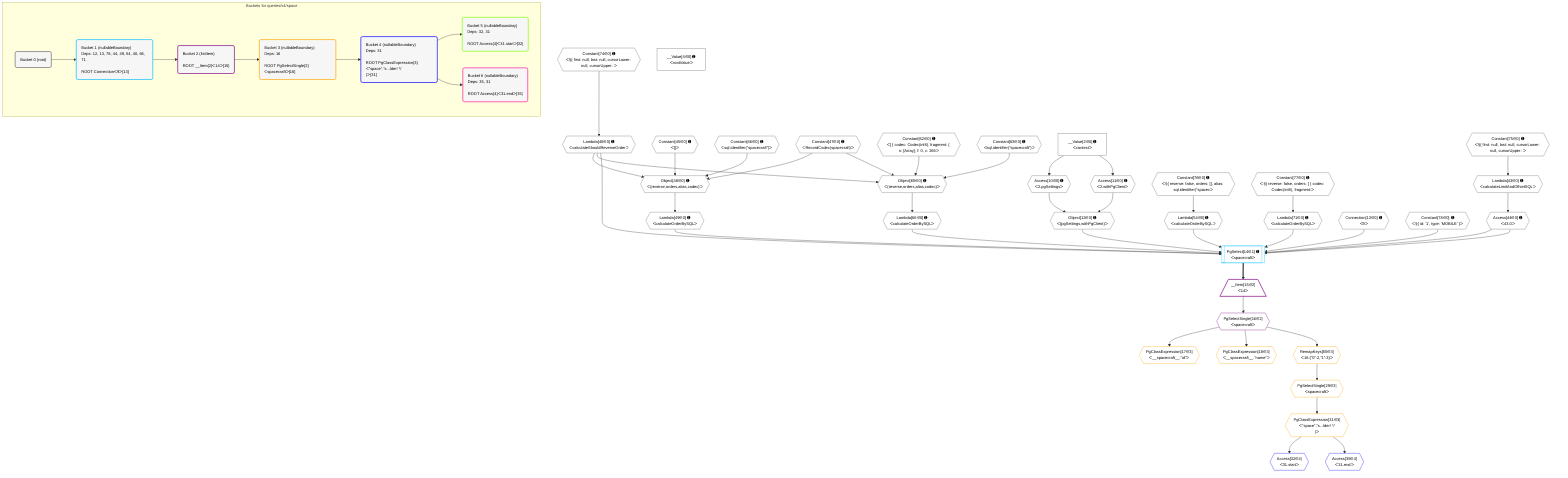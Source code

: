 %%{init: {'themeVariables': { 'fontSize': '12px'}}}%%
graph TD
    classDef path fill:#eee,stroke:#000,color:#000
    classDef plan fill:#fff,stroke-width:1px,color:#000
    classDef itemplan fill:#fff,stroke-width:2px,color:#000
    classDef unbatchedplan fill:#dff,stroke-width:1px,color:#000
    classDef sideeffectplan fill:#fcc,stroke-width:2px,color:#000
    classDef bucket fill:#f6f6f6,color:#000,stroke-width:2px,text-align:left


    %% plan dependencies
    Object48{{"Object[48∈0] ➊<br />ᐸ{reverse,orders,alias,codec}ᐳ"}}:::plan
    Lambda40{{"Lambda[40∈0] ➊<br />ᐸcalculateShouldReverseOrderᐳ"}}:::plan
    Constant45{{"Constant[45∈0] ➊<br />ᐸ[]ᐳ"}}:::plan
    Constant46{{"Constant[46∈0] ➊<br />ᐸsql.identifier(”spacecraft”)ᐳ"}}:::plan
    Constant47{{"Constant[47∈0] ➊<br />ᐸRecordCodec(spacecraft)ᐳ"}}:::plan
    Lambda40 & Constant45 & Constant46 & Constant47 --> Object48
    Object65{{"Object[65∈0] ➊<br />ᐸ{reverse,orders,alias,codec}ᐳ"}}:::plan
    Constant62{{"Constant[62∈0] ➊<br />ᐸ[ { codec: Codec(int8), fragment: { n: [Array], f: 0, c: 266ᐳ"}}:::plan
    Constant63{{"Constant[63∈0] ➊<br />ᐸsql.identifier(”spacecraft”)ᐳ"}}:::plan
    Lambda40 & Constant62 & Constant63 & Constant47 --> Object65
    Object12{{"Object[12∈0] ➊<br />ᐸ{pgSettings,withPgClient}ᐳ"}}:::plan
    Access10{{"Access[10∈0] ➊<br />ᐸ2.pgSettingsᐳ"}}:::plan
    Access11{{"Access[11∈0] ➊<br />ᐸ2.withPgClientᐳ"}}:::plan
    Access10 & Access11 --> Object12
    __Value2["__Value[2∈0] ➊<br />ᐸcontextᐳ"]:::plan
    __Value2 --> Access10
    __Value2 --> Access11
    Constant74{{"Constant[74∈0] ➊<br />ᐸ§{ first: null, last: null, cursorLower: null, cursorUpper: ᐳ"}}:::plan
    Constant74 --> Lambda40
    Lambda43{{"Lambda[43∈0] ➊<br />ᐸcalculateLimitAndOffsetSQLᐳ"}}:::plan
    Constant75{{"Constant[75∈0] ➊<br />ᐸ§{ first: null, last: null, cursorLower: null, cursorUpper: ᐳ"}}:::plan
    Constant75 --> Lambda43
    Access44{{"Access[44∈0] ➊<br />ᐸ43.0ᐳ"}}:::plan
    Lambda43 --> Access44
    Lambda49{{"Lambda[49∈0] ➊<br />ᐸcalculateOrderBySQLᐳ"}}:::plan
    Object48 --> Lambda49
    Lambda54{{"Lambda[54∈0] ➊<br />ᐸcalculateOrderBySQLᐳ"}}:::plan
    Constant76{{"Constant[76∈0] ➊<br />ᐸ§{ reverse: false, orders: [], alias: sql.identifier(”spacecᐳ"}}:::plan
    Constant76 --> Lambda54
    Lambda66{{"Lambda[66∈0] ➊<br />ᐸcalculateOrderBySQLᐳ"}}:::plan
    Object65 --> Lambda66
    Lambda71{{"Lambda[71∈0] ➊<br />ᐸcalculateOrderBySQLᐳ"}}:::plan
    Constant77{{"Constant[77∈0] ➊<br />ᐸ§{ reverse: false, orders: [ { codec: Codec(int8), fragment:ᐳ"}}:::plan
    Constant77 --> Lambda71
    __Value4["__Value[4∈0] ➊<br />ᐸrootValueᐳ"]:::plan
    Connection13{{"Connection[13∈0] ➊<br />ᐸ9ᐳ"}}:::plan
    Constant78{{"Constant[78∈0] ➊<br />ᐸ§{ id: '1', type: 'MOBILE' }ᐳ"}}:::plan
    PgSelect14[["PgSelect[14∈1] ➊<br />ᐸspacecraftᐳ"]]:::plan
    Object12 & Connection13 & Constant78 & Access44 & Lambda49 & Lambda54 & Lambda40 & Access44 & Lambda66 & Lambda71 --> PgSelect14
    __Item15[/"__Item[15∈2]<br />ᐸ14ᐳ"\]:::itemplan
    PgSelect14 ==> __Item15
    PgSelectSingle16{{"PgSelectSingle[16∈2]<br />ᐸspacecraftᐳ"}}:::plan
    __Item15 --> PgSelectSingle16
    PgClassExpression17{{"PgClassExpression[17∈3]<br />ᐸ__spacecraft__.”id”ᐳ"}}:::plan
    PgSelectSingle16 --> PgClassExpression17
    PgClassExpression18{{"PgClassExpression[18∈3]<br />ᐸ__spacecraft__.”name”ᐳ"}}:::plan
    PgSelectSingle16 --> PgClassExpression18
    PgSelectSingle29{{"PgSelectSingle[29∈3]<br />ᐸspacecraftᐳ"}}:::plan
    RemapKeys55{{"RemapKeys[55∈3]<br />ᐸ16:{”0”:2,”1”:3}ᐳ"}}:::plan
    RemapKeys55 --> PgSelectSingle29
    PgClassExpression31{{"PgClassExpression[31∈3]<br />ᐸ”space”.”s...lder! */<br />)ᐳ"}}:::plan
    PgSelectSingle29 --> PgClassExpression31
    PgSelectSingle16 --> RemapKeys55
    Access32{{"Access[32∈4]<br />ᐸ31.startᐳ"}}:::plan
    PgClassExpression31 --> Access32
    Access35{{"Access[35∈4]<br />ᐸ31.endᐳ"}}:::plan
    PgClassExpression31 --> Access35

    %% define steps

    subgraph "Buckets for queries/v4/space"
    Bucket0("Bucket 0 (root)"):::bucket
    classDef bucket0 stroke:#696969
    class Bucket0,__Value2,__Value4,Access10,Access11,Object12,Connection13,Lambda40,Lambda43,Access44,Constant45,Constant46,Constant47,Object48,Lambda49,Lambda54,Constant62,Constant63,Object65,Lambda66,Lambda71,Constant74,Constant75,Constant76,Constant77,Constant78 bucket0
    Bucket1("Bucket 1 (nullableBoundary)<br />Deps: 12, 13, 78, 44, 49, 54, 40, 66, 71<br /><br />ROOT Connectionᐸ9ᐳ[13]"):::bucket
    classDef bucket1 stroke:#00bfff
    class Bucket1,PgSelect14 bucket1
    Bucket2("Bucket 2 (listItem)<br /><br />ROOT __Item{2}ᐸ14ᐳ[15]"):::bucket
    classDef bucket2 stroke:#7f007f
    class Bucket2,__Item15,PgSelectSingle16 bucket2
    Bucket3("Bucket 3 (nullableBoundary)<br />Deps: 16<br /><br />ROOT PgSelectSingle{2}ᐸspacecraftᐳ[16]"):::bucket
    classDef bucket3 stroke:#ffa500
    class Bucket3,PgClassExpression17,PgClassExpression18,PgSelectSingle29,PgClassExpression31,RemapKeys55 bucket3
    Bucket4("Bucket 4 (nullableBoundary)<br />Deps: 31<br /><br />ROOT PgClassExpression{3}ᐸ”space”.”s...lder! */<br />)ᐳ[31]"):::bucket
    classDef bucket4 stroke:#0000ff
    class Bucket4,Access32,Access35 bucket4
    Bucket5("Bucket 5 (nullableBoundary)<br />Deps: 32, 31<br /><br />ROOT Access{4}ᐸ31.startᐳ[32]"):::bucket
    classDef bucket5 stroke:#7fff00
    class Bucket5 bucket5
    Bucket6("Bucket 6 (nullableBoundary)<br />Deps: 35, 31<br /><br />ROOT Access{4}ᐸ31.endᐳ[35]"):::bucket
    classDef bucket6 stroke:#ff1493
    class Bucket6 bucket6
    Bucket0 --> Bucket1
    Bucket1 --> Bucket2
    Bucket2 --> Bucket3
    Bucket3 --> Bucket4
    Bucket4 --> Bucket5 & Bucket6
    end